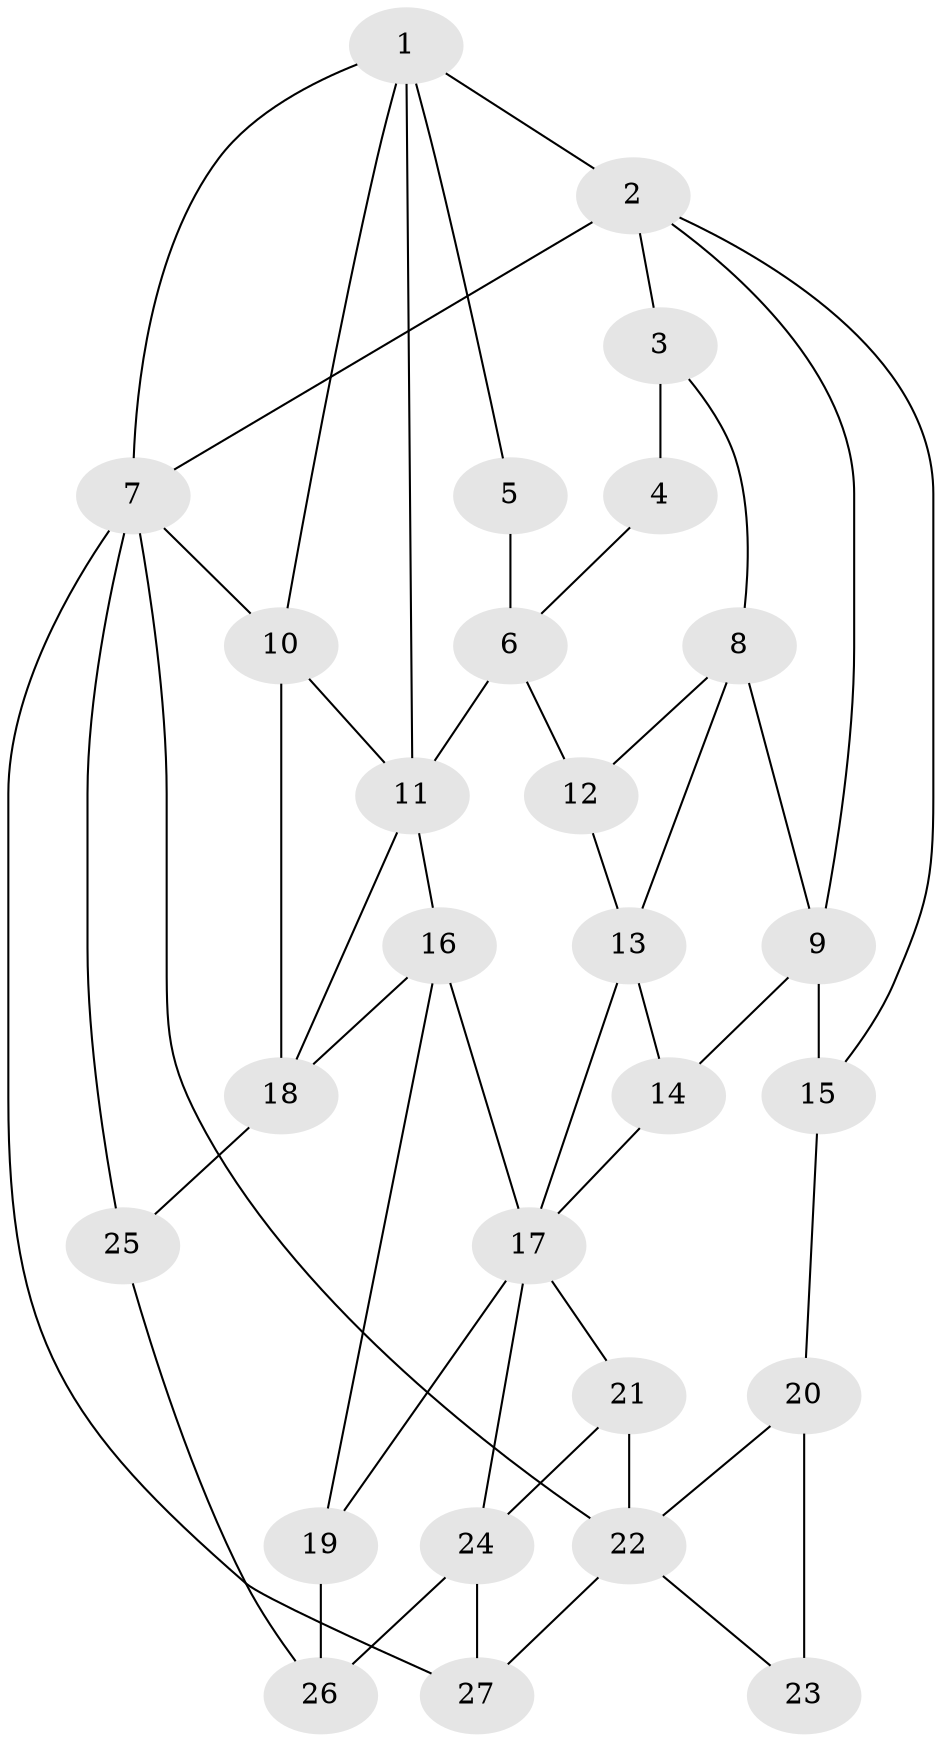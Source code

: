 // original degree distribution, {3: 0.03409090909090909, 4: 0.23863636363636365, 5: 0.48863636363636365, 6: 0.23863636363636365}
// Generated by graph-tools (version 1.1) at 2025/54/03/04/25 22:54:35]
// undirected, 27 vertices, 50 edges
graph export_dot {
  node [color=gray90,style=filled];
  1;
  2;
  3;
  4;
  5;
  6;
  7;
  8;
  9;
  10;
  11;
  12;
  13;
  14;
  15;
  16;
  17;
  18;
  19;
  20;
  21;
  22;
  23;
  24;
  25;
  26;
  27;
  1 -- 2 [weight=1.0];
  1 -- 5 [weight=1.0];
  1 -- 7 [weight=1.0];
  1 -- 10 [weight=1.0];
  1 -- 11 [weight=1.0];
  2 -- 3 [weight=1.0];
  2 -- 7 [weight=2.0];
  2 -- 9 [weight=1.0];
  2 -- 15 [weight=1.0];
  3 -- 4 [weight=3.0];
  3 -- 8 [weight=2.0];
  4 -- 6 [weight=1.0];
  5 -- 6 [weight=2.0];
  6 -- 11 [weight=2.0];
  6 -- 12 [weight=1.0];
  7 -- 10 [weight=1.0];
  7 -- 22 [weight=1.0];
  7 -- 25 [weight=2.0];
  7 -- 27 [weight=1.0];
  8 -- 9 [weight=1.0];
  8 -- 12 [weight=1.0];
  8 -- 13 [weight=1.0];
  9 -- 14 [weight=1.0];
  9 -- 15 [weight=3.0];
  10 -- 11 [weight=1.0];
  10 -- 18 [weight=1.0];
  11 -- 16 [weight=1.0];
  11 -- 18 [weight=1.0];
  12 -- 13 [weight=1.0];
  13 -- 14 [weight=1.0];
  13 -- 17 [weight=1.0];
  14 -- 17 [weight=1.0];
  15 -- 20 [weight=2.0];
  16 -- 17 [weight=1.0];
  16 -- 18 [weight=2.0];
  16 -- 19 [weight=1.0];
  17 -- 19 [weight=1.0];
  17 -- 21 [weight=1.0];
  17 -- 24 [weight=1.0];
  18 -- 25 [weight=2.0];
  19 -- 26 [weight=2.0];
  20 -- 22 [weight=1.0];
  20 -- 23 [weight=2.0];
  21 -- 22 [weight=2.0];
  21 -- 24 [weight=1.0];
  22 -- 23 [weight=1.0];
  22 -- 27 [weight=1.0];
  24 -- 26 [weight=2.0];
  24 -- 27 [weight=1.0];
  25 -- 26 [weight=2.0];
}
